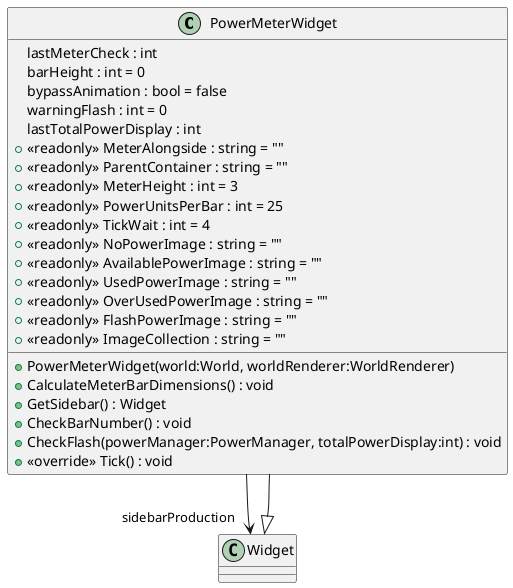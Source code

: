 @startuml
class PowerMeterWidget {
    lastMeterCheck : int
    barHeight : int = 0
    bypassAnimation : bool = false
    warningFlash : int = 0
    lastTotalPowerDisplay : int
    + <<readonly>> MeterAlongside : string = ""
    + <<readonly>> ParentContainer : string = ""
    + <<readonly>> MeterHeight : int = 3
    + <<readonly>> PowerUnitsPerBar : int = 25
    + <<readonly>> TickWait : int = 4
    + <<readonly>> NoPowerImage : string = ""
    + <<readonly>> AvailablePowerImage : string = ""
    + <<readonly>> UsedPowerImage : string = ""
    + <<readonly>> OverUsedPowerImage : string = ""
    + <<readonly>> FlashPowerImage : string = ""
    + <<readonly>> ImageCollection : string = ""
    + PowerMeterWidget(world:World, worldRenderer:WorldRenderer)
    + CalculateMeterBarDimensions() : void
    + GetSidebar() : Widget
    + CheckBarNumber() : void
    + CheckFlash(powerManager:PowerManager, totalPowerDisplay:int) : void
    + <<override>> Tick() : void
}
Widget <|-- PowerMeterWidget
PowerMeterWidget --> "sidebarProduction" Widget
@enduml
